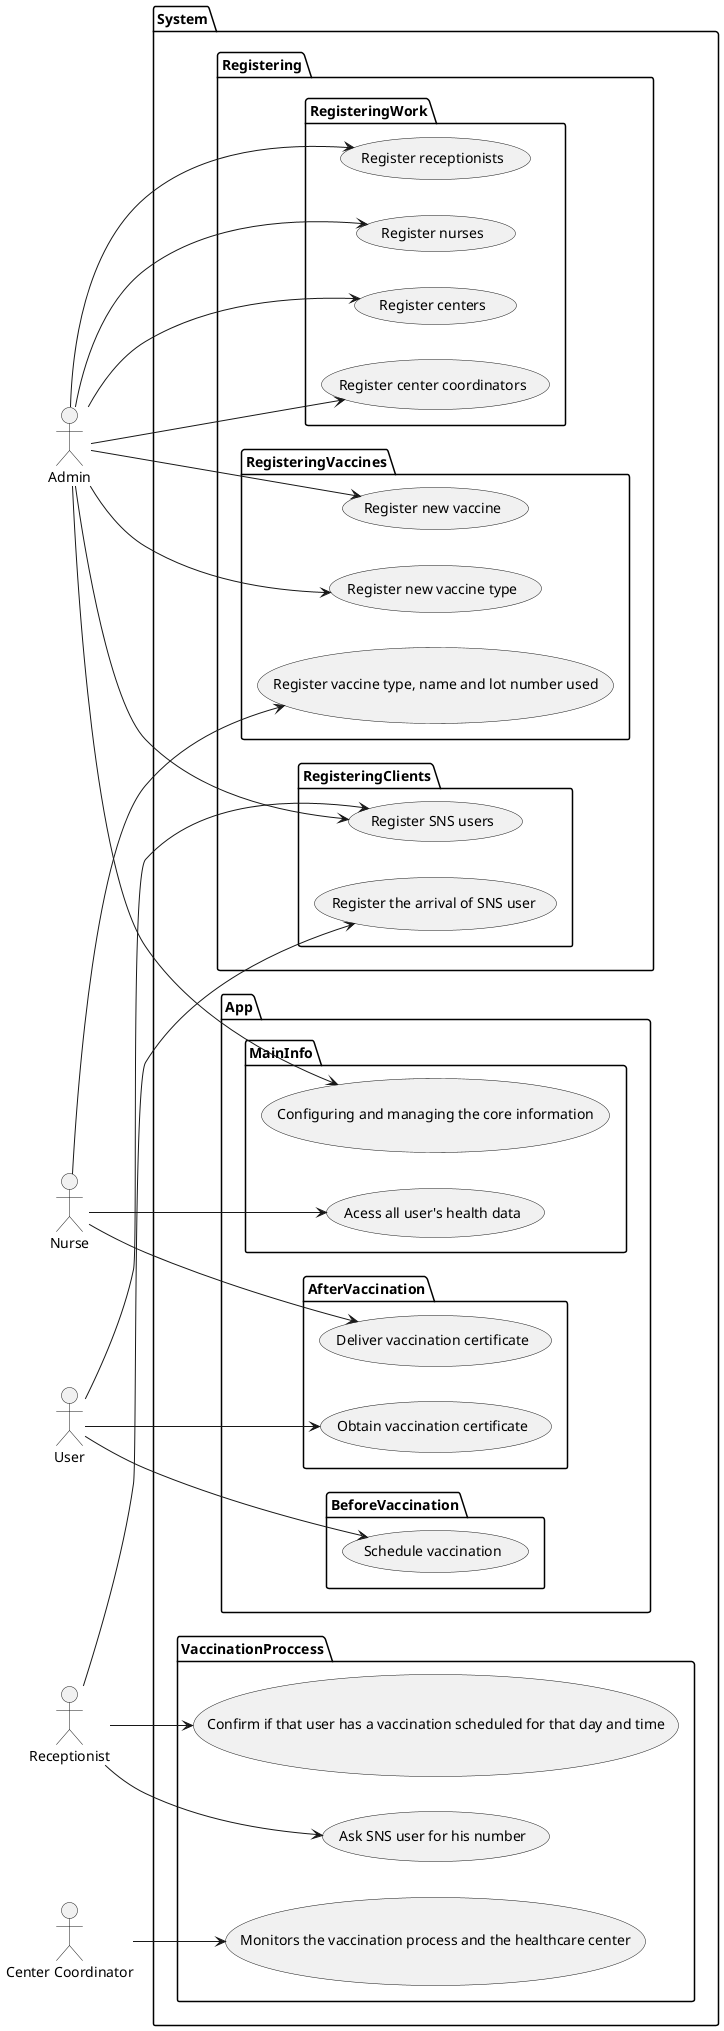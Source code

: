@startuml
actor "Admin" as adm
actor "Nurse" as nur
actor "Receptionist" as rcp
actor "User" as user
actor "Center Coordinator" as cc

package System{
   package Registering{
    package RegisteringVaccines{
        usecase UC15 as "Register vaccine type, name and lot number used"
        usecase UC16 as "Register new vaccine"
        usecase UC17 as "Register new vaccine type"
    }
    package RegisteringWork{
        usecase UC07 as "Register center coordinators"
        usecase UC08 as "Register receptionists"
        usecase UC09 as "Register nurses"
        usecase UC05 as "Register centers"
    }
    package RegisteringClients{
        usecase UC06 as "Register SNS users"
        usecase UC11 as "Register the arrival of SNS user"
    }

 }
   package VaccinationProccess{
      usecase UC12 as "Ask SNS user for his number"
      usecase UC13 as "Confirm if that user has a vaccination scheduled for that day and time"
      usecase UC18 as "Monitors the vaccination process and the healthcare center"
   }


package App{
     package BeforeVaccination{
         usecase UC01 as "Schedule vaccination"
     }
     package AfterVaccination{
         usecase UC02 as "Obtain vaccination certificate"
         usecase UC03 as "Deliver vaccination certificate"
     }
     package MainInfo{
             usecase UC04 as "Acess all user's health data"
             usecase UC10 as "Configuring and managing the core information"
     }

}



}




left to right direction
user --> (UC01)
user --> (UC02)
user --> (UC06)


adm --> (UC10)
adm --> (UC05)
adm --> (UC06)
adm --> (UC07)
adm --> (UC08)
adm --> (UC09)
adm --> (UC16)
adm --> (UC17)


nur --> (UC03)
nur --> (UC04)
rcp --> (UC11)
rcp --> (UC12)
rcp --> (UC13)
nur --> (UC15)


cc --> (UC18)

@enduml do ano passado
